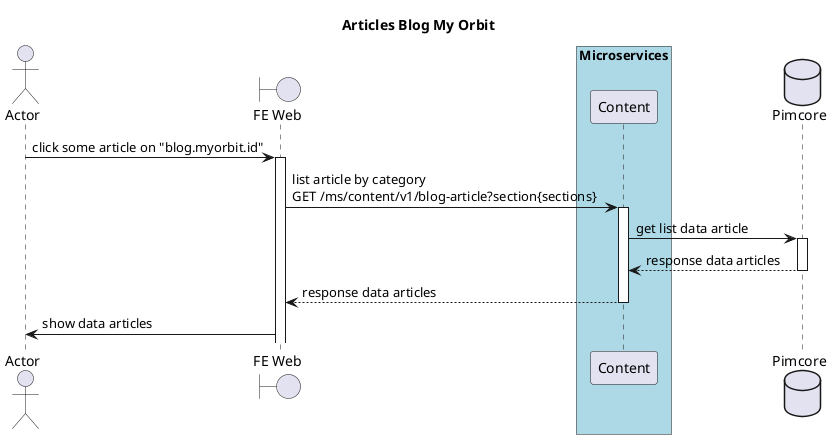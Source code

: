 @startuml blog
title "Articles Blog My Orbit"
actor "Actor" as C
boundary "FE Web" as FE
box "Microservices" #LightBlue
participant "Content" as Content
end box
database "Pimcore" as DB


C -> FE : click some article on "blog.myorbit.id"
activate FE
FE -> Content ++ :  list article by category \nGET /ms/content/v1/blog-article?section{sections}
Content -> DB ++ : get list data article
DB --> Content --: response data articles
Content --> FE -- : response data articles 
FE -> C : show data articles
@enduml